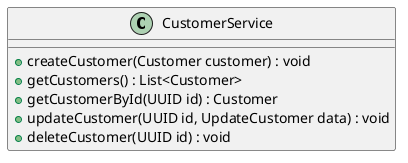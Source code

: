 @startuml
class CustomerService {
    + createCustomer(Customer customer) : void
    + getCustomers() : List<Customer>
    + getCustomerById(UUID id) : Customer
    + updateCustomer(UUID id, UpdateCustomer data) : void
    + deleteCustomer(UUID id) : void
}
@enduml